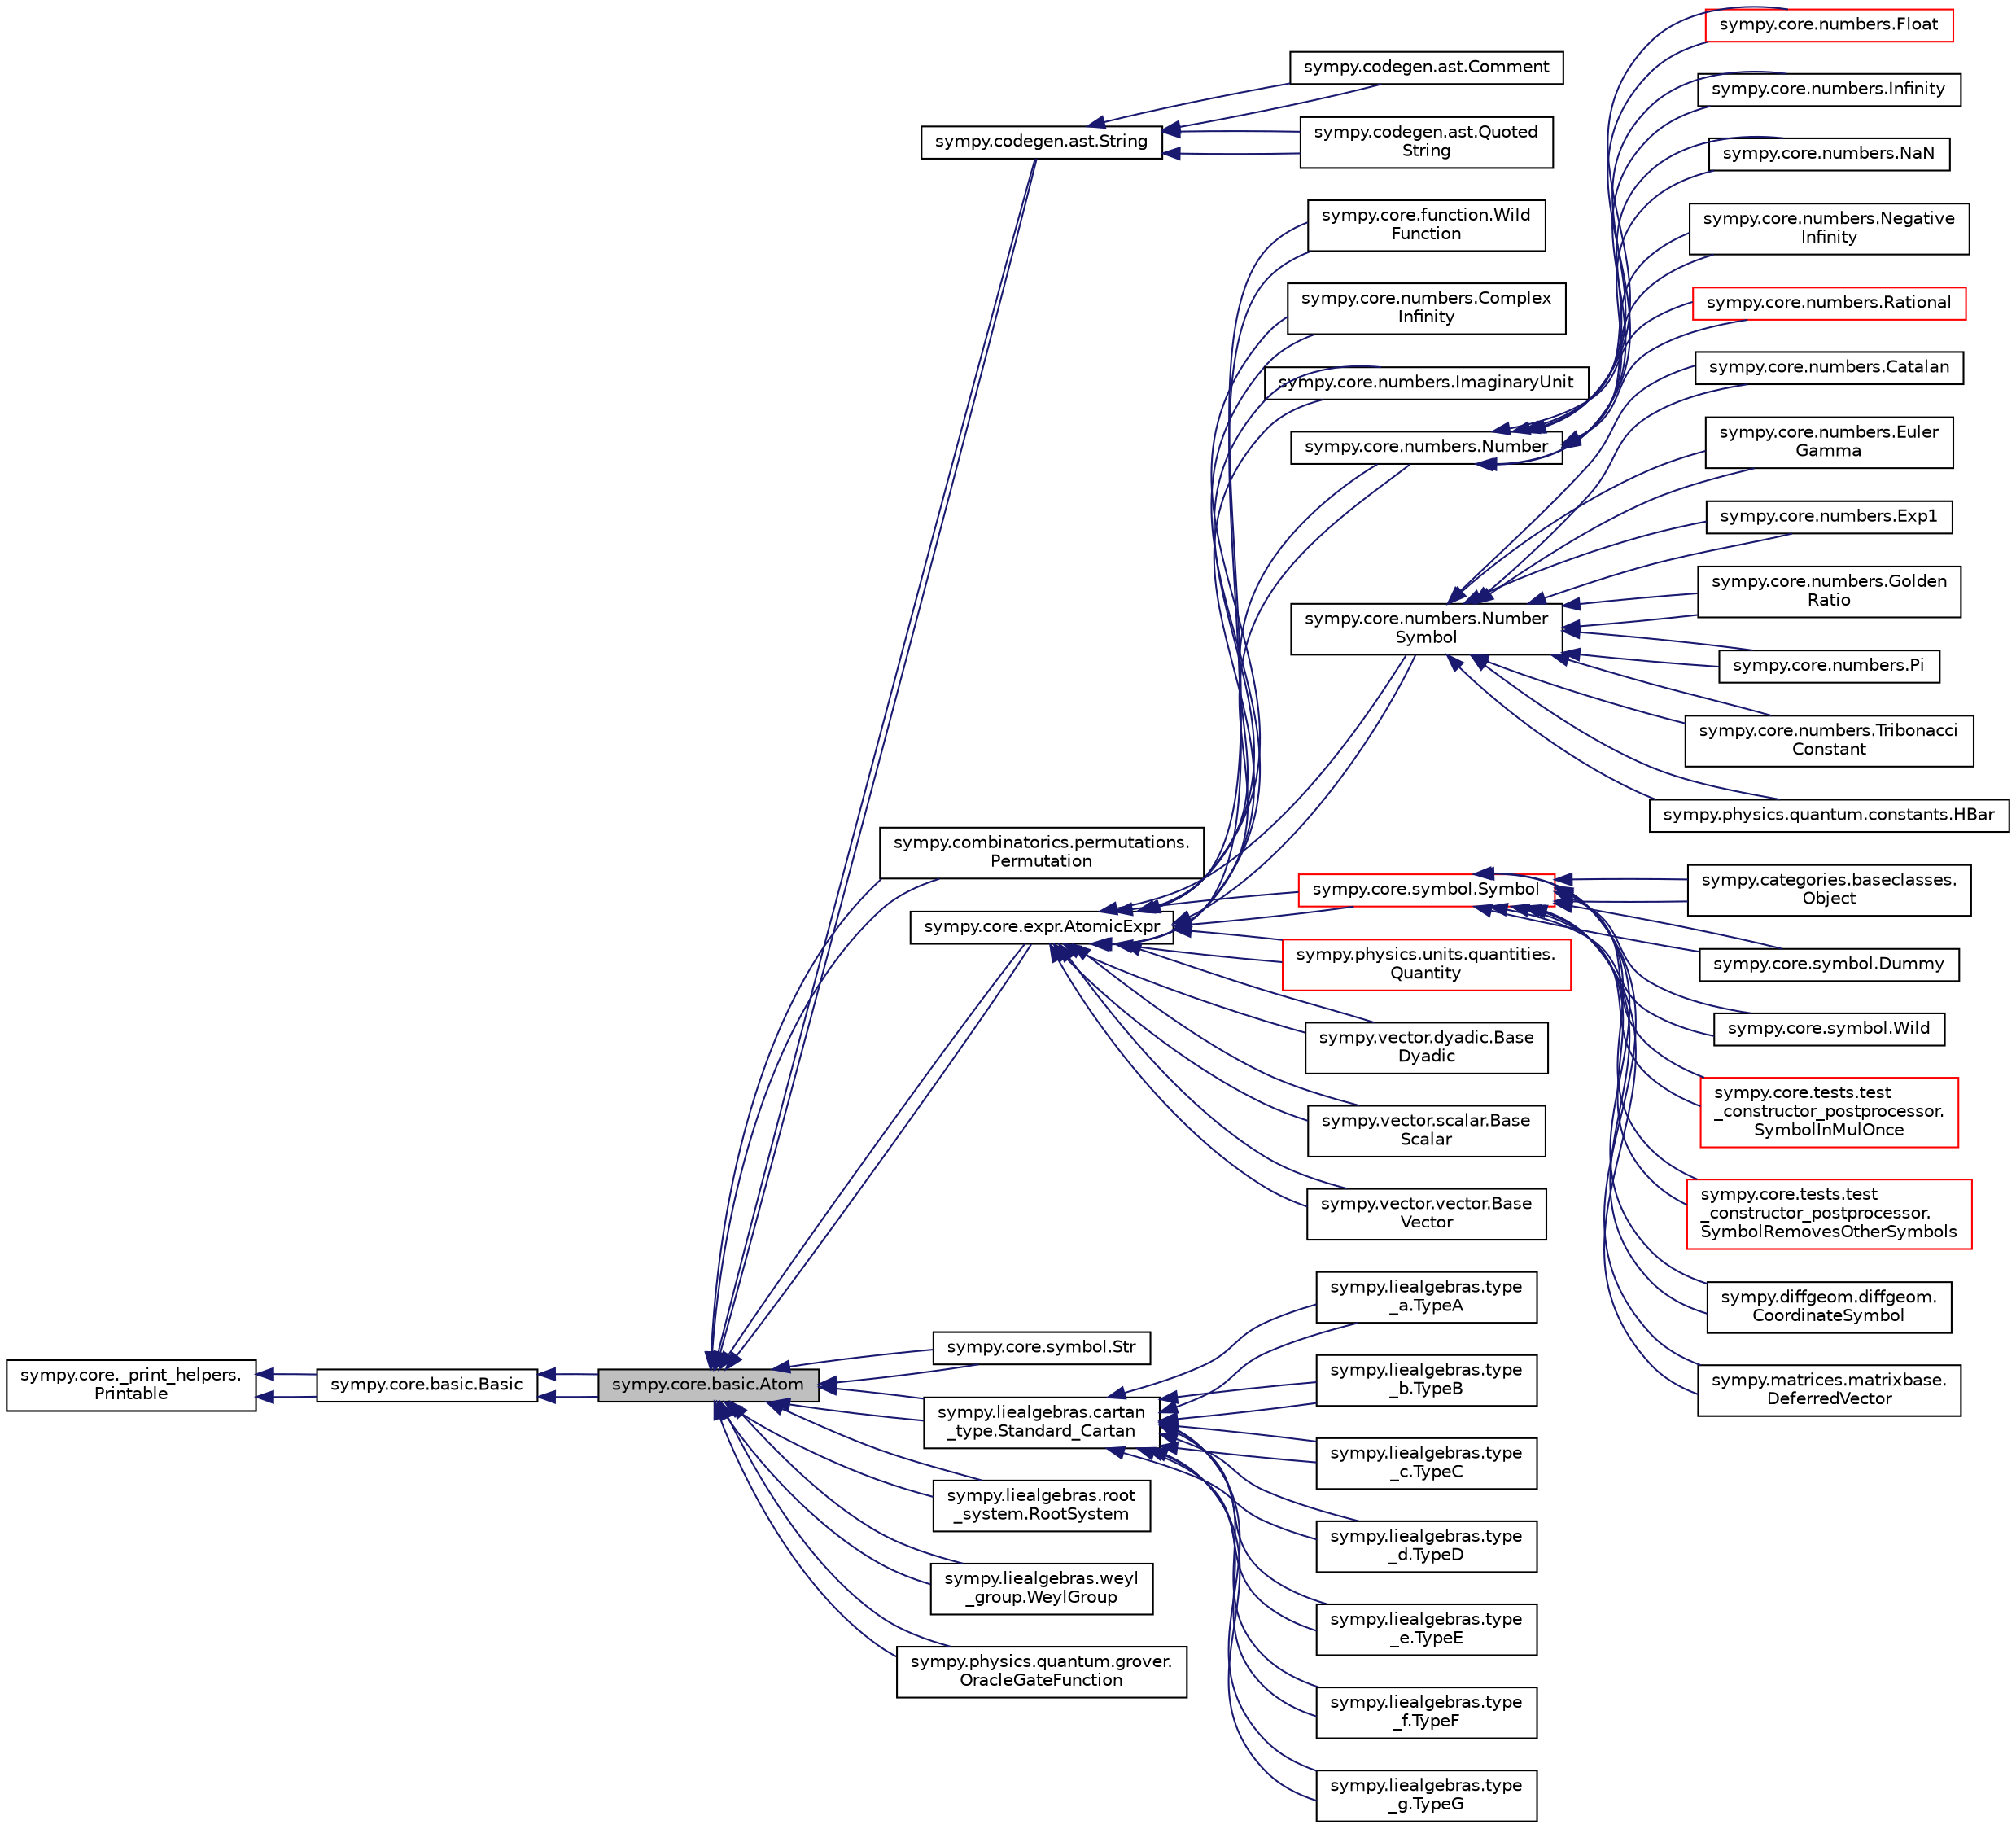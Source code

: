 digraph "sympy.core.basic.Atom"
{
 // LATEX_PDF_SIZE
  edge [fontname="Helvetica",fontsize="10",labelfontname="Helvetica",labelfontsize="10"];
  node [fontname="Helvetica",fontsize="10",shape=record];
  rankdir="LR";
  Node1 [label="sympy.core.basic.Atom",height=0.2,width=0.4,color="black", fillcolor="grey75", style="filled", fontcolor="black",tooltip=" "];
  Node2 -> Node1 [dir="back",color="midnightblue",fontsize="10",style="solid",fontname="Helvetica"];
  Node2 [label="sympy.core.basic.Basic",height=0.2,width=0.4,color="black", fillcolor="white", style="filled",URL="$classsympy_1_1core_1_1basic_1_1Basic.html",tooltip=" "];
  Node3 -> Node2 [dir="back",color="midnightblue",fontsize="10",style="solid",fontname="Helvetica"];
  Node3 [label="sympy.core._print_helpers.\lPrintable",height=0.2,width=0.4,color="black", fillcolor="white", style="filled",URL="$classsympy_1_1core_1_1__print__helpers_1_1Printable.html",tooltip=" "];
  Node3 -> Node2 [dir="back",color="midnightblue",fontsize="10",style="solid",fontname="Helvetica"];
  Node2 -> Node1 [dir="back",color="midnightblue",fontsize="10",style="solid",fontname="Helvetica"];
  Node1 -> Node4 [dir="back",color="midnightblue",fontsize="10",style="solid",fontname="Helvetica"];
  Node4 [label="sympy.codegen.ast.String",height=0.2,width=0.4,color="black", fillcolor="white", style="filled",URL="$classsympy_1_1codegen_1_1ast_1_1String.html",tooltip=" "];
  Node4 -> Node5 [dir="back",color="midnightblue",fontsize="10",style="solid",fontname="Helvetica"];
  Node5 [label="sympy.codegen.ast.Comment",height=0.2,width=0.4,color="black", fillcolor="white", style="filled",URL="$classsympy_1_1codegen_1_1ast_1_1Comment.html",tooltip=" "];
  Node4 -> Node5 [dir="back",color="midnightblue",fontsize="10",style="solid",fontname="Helvetica"];
  Node4 -> Node6 [dir="back",color="midnightblue",fontsize="10",style="solid",fontname="Helvetica"];
  Node6 [label="sympy.codegen.ast.Quoted\lString",height=0.2,width=0.4,color="black", fillcolor="white", style="filled",URL="$classsympy_1_1codegen_1_1ast_1_1QuotedString.html",tooltip=" "];
  Node4 -> Node6 [dir="back",color="midnightblue",fontsize="10",style="solid",fontname="Helvetica"];
  Node1 -> Node4 [dir="back",color="midnightblue",fontsize="10",style="solid",fontname="Helvetica"];
  Node1 -> Node7 [dir="back",color="midnightblue",fontsize="10",style="solid",fontname="Helvetica"];
  Node7 [label="sympy.combinatorics.permutations.\lPermutation",height=0.2,width=0.4,color="black", fillcolor="white", style="filled",URL="$classsympy_1_1combinatorics_1_1permutations_1_1Permutation.html",tooltip=" "];
  Node1 -> Node7 [dir="back",color="midnightblue",fontsize="10",style="solid",fontname="Helvetica"];
  Node1 -> Node8 [dir="back",color="midnightblue",fontsize="10",style="solid",fontname="Helvetica"];
  Node8 [label="sympy.core.expr.AtomicExpr",height=0.2,width=0.4,color="black", fillcolor="white", style="filled",URL="$classsympy_1_1core_1_1expr_1_1AtomicExpr.html",tooltip=" "];
  Node8 -> Node9 [dir="back",color="midnightblue",fontsize="10",style="solid",fontname="Helvetica"];
  Node9 [label="sympy.core.function.Wild\lFunction",height=0.2,width=0.4,color="black", fillcolor="white", style="filled",URL="$classsympy_1_1core_1_1function_1_1WildFunction.html",tooltip=" "];
  Node8 -> Node9 [dir="back",color="midnightblue",fontsize="10",style="solid",fontname="Helvetica"];
  Node8 -> Node10 [dir="back",color="midnightblue",fontsize="10",style="solid",fontname="Helvetica"];
  Node10 [label="sympy.core.numbers.Complex\lInfinity",height=0.2,width=0.4,color="black", fillcolor="white", style="filled",URL="$classsympy_1_1core_1_1numbers_1_1ComplexInfinity.html",tooltip=" "];
  Node8 -> Node10 [dir="back",color="midnightblue",fontsize="10",style="solid",fontname="Helvetica"];
  Node8 -> Node11 [dir="back",color="midnightblue",fontsize="10",style="solid",fontname="Helvetica"];
  Node11 [label="sympy.core.numbers.ImaginaryUnit",height=0.2,width=0.4,color="black", fillcolor="white", style="filled",URL="$classsympy_1_1core_1_1numbers_1_1ImaginaryUnit.html",tooltip=" "];
  Node8 -> Node11 [dir="back",color="midnightblue",fontsize="10",style="solid",fontname="Helvetica"];
  Node8 -> Node12 [dir="back",color="midnightblue",fontsize="10",style="solid",fontname="Helvetica"];
  Node12 [label="sympy.core.numbers.Number",height=0.2,width=0.4,color="black", fillcolor="white", style="filled",URL="$classsympy_1_1core_1_1numbers_1_1Number.html",tooltip=" "];
  Node12 -> Node13 [dir="back",color="midnightblue",fontsize="10",style="solid",fontname="Helvetica"];
  Node13 [label="sympy.core.numbers.Float",height=0.2,width=0.4,color="red", fillcolor="white", style="filled",URL="$classsympy_1_1core_1_1numbers_1_1Float.html",tooltip=" "];
  Node12 -> Node13 [dir="back",color="midnightblue",fontsize="10",style="solid",fontname="Helvetica"];
  Node12 -> Node17 [dir="back",color="midnightblue",fontsize="10",style="solid",fontname="Helvetica"];
  Node17 [label="sympy.core.numbers.Infinity",height=0.2,width=0.4,color="black", fillcolor="white", style="filled",URL="$classsympy_1_1core_1_1numbers_1_1Infinity.html",tooltip=" "];
  Node12 -> Node17 [dir="back",color="midnightblue",fontsize="10",style="solid",fontname="Helvetica"];
  Node12 -> Node18 [dir="back",color="midnightblue",fontsize="10",style="solid",fontname="Helvetica"];
  Node18 [label="sympy.core.numbers.NaN",height=0.2,width=0.4,color="black", fillcolor="white", style="filled",URL="$classsympy_1_1core_1_1numbers_1_1NaN.html",tooltip=" "];
  Node12 -> Node18 [dir="back",color="midnightblue",fontsize="10",style="solid",fontname="Helvetica"];
  Node12 -> Node19 [dir="back",color="midnightblue",fontsize="10",style="solid",fontname="Helvetica"];
  Node19 [label="sympy.core.numbers.Negative\lInfinity",height=0.2,width=0.4,color="black", fillcolor="white", style="filled",URL="$classsympy_1_1core_1_1numbers_1_1NegativeInfinity.html",tooltip=" "];
  Node12 -> Node19 [dir="back",color="midnightblue",fontsize="10",style="solid",fontname="Helvetica"];
  Node12 -> Node20 [dir="back",color="midnightblue",fontsize="10",style="solid",fontname="Helvetica"];
  Node20 [label="sympy.core.numbers.Rational",height=0.2,width=0.4,color="red", fillcolor="white", style="filled",URL="$classsympy_1_1core_1_1numbers_1_1Rational.html",tooltip=" "];
  Node12 -> Node20 [dir="back",color="midnightblue",fontsize="10",style="solid",fontname="Helvetica"];
  Node8 -> Node12 [dir="back",color="midnightblue",fontsize="10",style="solid",fontname="Helvetica"];
  Node8 -> Node30 [dir="back",color="midnightblue",fontsize="10",style="solid",fontname="Helvetica"];
  Node30 [label="sympy.core.numbers.Number\lSymbol",height=0.2,width=0.4,color="black", fillcolor="white", style="filled",URL="$classsympy_1_1core_1_1numbers_1_1NumberSymbol.html",tooltip=" "];
  Node30 -> Node31 [dir="back",color="midnightblue",fontsize="10",style="solid",fontname="Helvetica"];
  Node31 [label="sympy.core.numbers.Catalan",height=0.2,width=0.4,color="black", fillcolor="white", style="filled",URL="$classsympy_1_1core_1_1numbers_1_1Catalan.html",tooltip=" "];
  Node30 -> Node31 [dir="back",color="midnightblue",fontsize="10",style="solid",fontname="Helvetica"];
  Node30 -> Node32 [dir="back",color="midnightblue",fontsize="10",style="solid",fontname="Helvetica"];
  Node32 [label="sympy.core.numbers.Euler\lGamma",height=0.2,width=0.4,color="black", fillcolor="white", style="filled",URL="$classsympy_1_1core_1_1numbers_1_1EulerGamma.html",tooltip=" "];
  Node30 -> Node32 [dir="back",color="midnightblue",fontsize="10",style="solid",fontname="Helvetica"];
  Node30 -> Node33 [dir="back",color="midnightblue",fontsize="10",style="solid",fontname="Helvetica"];
  Node33 [label="sympy.core.numbers.Exp1",height=0.2,width=0.4,color="black", fillcolor="white", style="filled",URL="$classsympy_1_1core_1_1numbers_1_1Exp1.html",tooltip=" "];
  Node30 -> Node33 [dir="back",color="midnightblue",fontsize="10",style="solid",fontname="Helvetica"];
  Node30 -> Node34 [dir="back",color="midnightblue",fontsize="10",style="solid",fontname="Helvetica"];
  Node34 [label="sympy.core.numbers.Golden\lRatio",height=0.2,width=0.4,color="black", fillcolor="white", style="filled",URL="$classsympy_1_1core_1_1numbers_1_1GoldenRatio.html",tooltip=" "];
  Node30 -> Node34 [dir="back",color="midnightblue",fontsize="10",style="solid",fontname="Helvetica"];
  Node30 -> Node35 [dir="back",color="midnightblue",fontsize="10",style="solid",fontname="Helvetica"];
  Node35 [label="sympy.core.numbers.Pi",height=0.2,width=0.4,color="black", fillcolor="white", style="filled",URL="$classsympy_1_1core_1_1numbers_1_1Pi.html",tooltip=" "];
  Node30 -> Node35 [dir="back",color="midnightblue",fontsize="10",style="solid",fontname="Helvetica"];
  Node30 -> Node36 [dir="back",color="midnightblue",fontsize="10",style="solid",fontname="Helvetica"];
  Node36 [label="sympy.core.numbers.Tribonacci\lConstant",height=0.2,width=0.4,color="black", fillcolor="white", style="filled",URL="$classsympy_1_1core_1_1numbers_1_1TribonacciConstant.html",tooltip=" "];
  Node30 -> Node36 [dir="back",color="midnightblue",fontsize="10",style="solid",fontname="Helvetica"];
  Node30 -> Node37 [dir="back",color="midnightblue",fontsize="10",style="solid",fontname="Helvetica"];
  Node37 [label="sympy.physics.quantum.constants.HBar",height=0.2,width=0.4,color="black", fillcolor="white", style="filled",URL="$classsympy_1_1physics_1_1quantum_1_1constants_1_1HBar.html",tooltip=" "];
  Node30 -> Node37 [dir="back",color="midnightblue",fontsize="10",style="solid",fontname="Helvetica"];
  Node8 -> Node30 [dir="back",color="midnightblue",fontsize="10",style="solid",fontname="Helvetica"];
  Node8 -> Node38 [dir="back",color="midnightblue",fontsize="10",style="solid",fontname="Helvetica"];
  Node38 [label="sympy.core.symbol.Symbol",height=0.2,width=0.4,color="red", fillcolor="white", style="filled",URL="$classsympy_1_1core_1_1symbol_1_1Symbol.html",tooltip=" "];
  Node38 -> Node39 [dir="back",color="midnightblue",fontsize="10",style="solid",fontname="Helvetica"];
  Node39 [label="sympy.categories.baseclasses.\lObject",height=0.2,width=0.4,color="black", fillcolor="white", style="filled",URL="$classsympy_1_1categories_1_1baseclasses_1_1Object.html",tooltip=" "];
  Node38 -> Node39 [dir="back",color="midnightblue",fontsize="10",style="solid",fontname="Helvetica"];
  Node38 -> Node40 [dir="back",color="midnightblue",fontsize="10",style="solid",fontname="Helvetica"];
  Node40 [label="sympy.core.symbol.Dummy",height=0.2,width=0.4,color="black", fillcolor="white", style="filled",URL="$classsympy_1_1core_1_1symbol_1_1Dummy.html",tooltip=" "];
  Node38 -> Node40 [dir="back",color="midnightblue",fontsize="10",style="solid",fontname="Helvetica"];
  Node38 -> Node41 [dir="back",color="midnightblue",fontsize="10",style="solid",fontname="Helvetica"];
  Node41 [label="sympy.core.symbol.Wild",height=0.2,width=0.4,color="black", fillcolor="white", style="filled",URL="$classsympy_1_1core_1_1symbol_1_1Wild.html",tooltip=" "];
  Node38 -> Node41 [dir="back",color="midnightblue",fontsize="10",style="solid",fontname="Helvetica"];
  Node38 -> Node42 [dir="back",color="midnightblue",fontsize="10",style="solid",fontname="Helvetica"];
  Node42 [label="sympy.core.tests.test\l_constructor_postprocessor.\lSymbolInMulOnce",height=0.2,width=0.4,color="red", fillcolor="white", style="filled",URL="$classsympy_1_1core_1_1tests_1_1test__constructor__postprocessor_1_1SymbolInMulOnce.html",tooltip=" "];
  Node38 -> Node42 [dir="back",color="midnightblue",fontsize="10",style="solid",fontname="Helvetica"];
  Node38 -> Node44 [dir="back",color="midnightblue",fontsize="10",style="solid",fontname="Helvetica"];
  Node44 [label="sympy.core.tests.test\l_constructor_postprocessor.\lSymbolRemovesOtherSymbols",height=0.2,width=0.4,color="red", fillcolor="white", style="filled",URL="$classsympy_1_1core_1_1tests_1_1test__constructor__postprocessor_1_1SymbolRemovesOtherSymbols.html",tooltip=" "];
  Node38 -> Node44 [dir="back",color="midnightblue",fontsize="10",style="solid",fontname="Helvetica"];
  Node38 -> Node46 [dir="back",color="midnightblue",fontsize="10",style="solid",fontname="Helvetica"];
  Node46 [label="sympy.diffgeom.diffgeom.\lCoordinateSymbol",height=0.2,width=0.4,color="black", fillcolor="white", style="filled",URL="$classsympy_1_1diffgeom_1_1diffgeom_1_1CoordinateSymbol.html",tooltip=" "];
  Node38 -> Node46 [dir="back",color="midnightblue",fontsize="10",style="solid",fontname="Helvetica"];
  Node38 -> Node47 [dir="back",color="midnightblue",fontsize="10",style="solid",fontname="Helvetica"];
  Node47 [label="sympy.matrices.matrixbase.\lDeferredVector",height=0.2,width=0.4,color="black", fillcolor="white", style="filled",URL="$classsympy_1_1matrices_1_1matrixbase_1_1DeferredVector.html",tooltip=" "];
  Node38 -> Node47 [dir="back",color="midnightblue",fontsize="10",style="solid",fontname="Helvetica"];
  Node8 -> Node38 [dir="back",color="midnightblue",fontsize="10",style="solid",fontname="Helvetica"];
  Node8 -> Node54 [dir="back",color="midnightblue",fontsize="10",style="solid",fontname="Helvetica"];
  Node54 [label="sympy.physics.units.quantities.\lQuantity",height=0.2,width=0.4,color="red", fillcolor="white", style="filled",URL="$classsympy_1_1physics_1_1units_1_1quantities_1_1Quantity.html",tooltip=" "];
  Node8 -> Node54 [dir="back",color="midnightblue",fontsize="10",style="solid",fontname="Helvetica"];
  Node8 -> Node56 [dir="back",color="midnightblue",fontsize="10",style="solid",fontname="Helvetica"];
  Node56 [label="sympy.vector.dyadic.Base\lDyadic",height=0.2,width=0.4,color="black", fillcolor="white", style="filled",URL="$classsympy_1_1vector_1_1dyadic_1_1BaseDyadic.html",tooltip=" "];
  Node8 -> Node56 [dir="back",color="midnightblue",fontsize="10",style="solid",fontname="Helvetica"];
  Node8 -> Node57 [dir="back",color="midnightblue",fontsize="10",style="solid",fontname="Helvetica"];
  Node57 [label="sympy.vector.scalar.Base\lScalar",height=0.2,width=0.4,color="black", fillcolor="white", style="filled",URL="$classsympy_1_1vector_1_1scalar_1_1BaseScalar.html",tooltip=" "];
  Node8 -> Node57 [dir="back",color="midnightblue",fontsize="10",style="solid",fontname="Helvetica"];
  Node8 -> Node58 [dir="back",color="midnightblue",fontsize="10",style="solid",fontname="Helvetica"];
  Node58 [label="sympy.vector.vector.Base\lVector",height=0.2,width=0.4,color="black", fillcolor="white", style="filled",URL="$classsympy_1_1vector_1_1vector_1_1BaseVector.html",tooltip=" "];
  Node8 -> Node58 [dir="back",color="midnightblue",fontsize="10",style="solid",fontname="Helvetica"];
  Node1 -> Node8 [dir="back",color="midnightblue",fontsize="10",style="solid",fontname="Helvetica"];
  Node1 -> Node59 [dir="back",color="midnightblue",fontsize="10",style="solid",fontname="Helvetica"];
  Node59 [label="sympy.core.symbol.Str",height=0.2,width=0.4,color="black", fillcolor="white", style="filled",URL="$classsympy_1_1core_1_1symbol_1_1Str.html",tooltip=" "];
  Node1 -> Node59 [dir="back",color="midnightblue",fontsize="10",style="solid",fontname="Helvetica"];
  Node1 -> Node60 [dir="back",color="midnightblue",fontsize="10",style="solid",fontname="Helvetica"];
  Node60 [label="sympy.liealgebras.cartan\l_type.Standard_Cartan",height=0.2,width=0.4,color="black", fillcolor="white", style="filled",URL="$classsympy_1_1liealgebras_1_1cartan__type_1_1Standard__Cartan.html",tooltip=" "];
  Node60 -> Node61 [dir="back",color="midnightblue",fontsize="10",style="solid",fontname="Helvetica"];
  Node61 [label="sympy.liealgebras.type\l_a.TypeA",height=0.2,width=0.4,color="black", fillcolor="white", style="filled",URL="$classsympy_1_1liealgebras_1_1type__a_1_1TypeA.html",tooltip=" "];
  Node60 -> Node61 [dir="back",color="midnightblue",fontsize="10",style="solid",fontname="Helvetica"];
  Node60 -> Node62 [dir="back",color="midnightblue",fontsize="10",style="solid",fontname="Helvetica"];
  Node62 [label="sympy.liealgebras.type\l_b.TypeB",height=0.2,width=0.4,color="black", fillcolor="white", style="filled",URL="$classsympy_1_1liealgebras_1_1type__b_1_1TypeB.html",tooltip=" "];
  Node60 -> Node62 [dir="back",color="midnightblue",fontsize="10",style="solid",fontname="Helvetica"];
  Node60 -> Node63 [dir="back",color="midnightblue",fontsize="10",style="solid",fontname="Helvetica"];
  Node63 [label="sympy.liealgebras.type\l_c.TypeC",height=0.2,width=0.4,color="black", fillcolor="white", style="filled",URL="$classsympy_1_1liealgebras_1_1type__c_1_1TypeC.html",tooltip=" "];
  Node60 -> Node63 [dir="back",color="midnightblue",fontsize="10",style="solid",fontname="Helvetica"];
  Node60 -> Node64 [dir="back",color="midnightblue",fontsize="10",style="solid",fontname="Helvetica"];
  Node64 [label="sympy.liealgebras.type\l_d.TypeD",height=0.2,width=0.4,color="black", fillcolor="white", style="filled",URL="$classsympy_1_1liealgebras_1_1type__d_1_1TypeD.html",tooltip=" "];
  Node60 -> Node64 [dir="back",color="midnightblue",fontsize="10",style="solid",fontname="Helvetica"];
  Node60 -> Node65 [dir="back",color="midnightblue",fontsize="10",style="solid",fontname="Helvetica"];
  Node65 [label="sympy.liealgebras.type\l_e.TypeE",height=0.2,width=0.4,color="black", fillcolor="white", style="filled",URL="$classsympy_1_1liealgebras_1_1type__e_1_1TypeE.html",tooltip=" "];
  Node60 -> Node65 [dir="back",color="midnightblue",fontsize="10",style="solid",fontname="Helvetica"];
  Node60 -> Node66 [dir="back",color="midnightblue",fontsize="10",style="solid",fontname="Helvetica"];
  Node66 [label="sympy.liealgebras.type\l_f.TypeF",height=0.2,width=0.4,color="black", fillcolor="white", style="filled",URL="$classsympy_1_1liealgebras_1_1type__f_1_1TypeF.html",tooltip=" "];
  Node60 -> Node66 [dir="back",color="midnightblue",fontsize="10",style="solid",fontname="Helvetica"];
  Node60 -> Node67 [dir="back",color="midnightblue",fontsize="10",style="solid",fontname="Helvetica"];
  Node67 [label="sympy.liealgebras.type\l_g.TypeG",height=0.2,width=0.4,color="black", fillcolor="white", style="filled",URL="$classsympy_1_1liealgebras_1_1type__g_1_1TypeG.html",tooltip=" "];
  Node60 -> Node67 [dir="back",color="midnightblue",fontsize="10",style="solid",fontname="Helvetica"];
  Node1 -> Node60 [dir="back",color="midnightblue",fontsize="10",style="solid",fontname="Helvetica"];
  Node1 -> Node68 [dir="back",color="midnightblue",fontsize="10",style="solid",fontname="Helvetica"];
  Node68 [label="sympy.liealgebras.root\l_system.RootSystem",height=0.2,width=0.4,color="black", fillcolor="white", style="filled",URL="$classsympy_1_1liealgebras_1_1root__system_1_1RootSystem.html",tooltip=" "];
  Node1 -> Node68 [dir="back",color="midnightblue",fontsize="10",style="solid",fontname="Helvetica"];
  Node1 -> Node69 [dir="back",color="midnightblue",fontsize="10",style="solid",fontname="Helvetica"];
  Node69 [label="sympy.liealgebras.weyl\l_group.WeylGroup",height=0.2,width=0.4,color="black", fillcolor="white", style="filled",URL="$classsympy_1_1liealgebras_1_1weyl__group_1_1WeylGroup.html",tooltip=" "];
  Node1 -> Node69 [dir="back",color="midnightblue",fontsize="10",style="solid",fontname="Helvetica"];
  Node1 -> Node70 [dir="back",color="midnightblue",fontsize="10",style="solid",fontname="Helvetica"];
  Node70 [label="sympy.physics.quantum.grover.\lOracleGateFunction",height=0.2,width=0.4,color="black", fillcolor="white", style="filled",URL="$classsympy_1_1physics_1_1quantum_1_1grover_1_1OracleGateFunction.html",tooltip=" "];
  Node1 -> Node70 [dir="back",color="midnightblue",fontsize="10",style="solid",fontname="Helvetica"];
}
